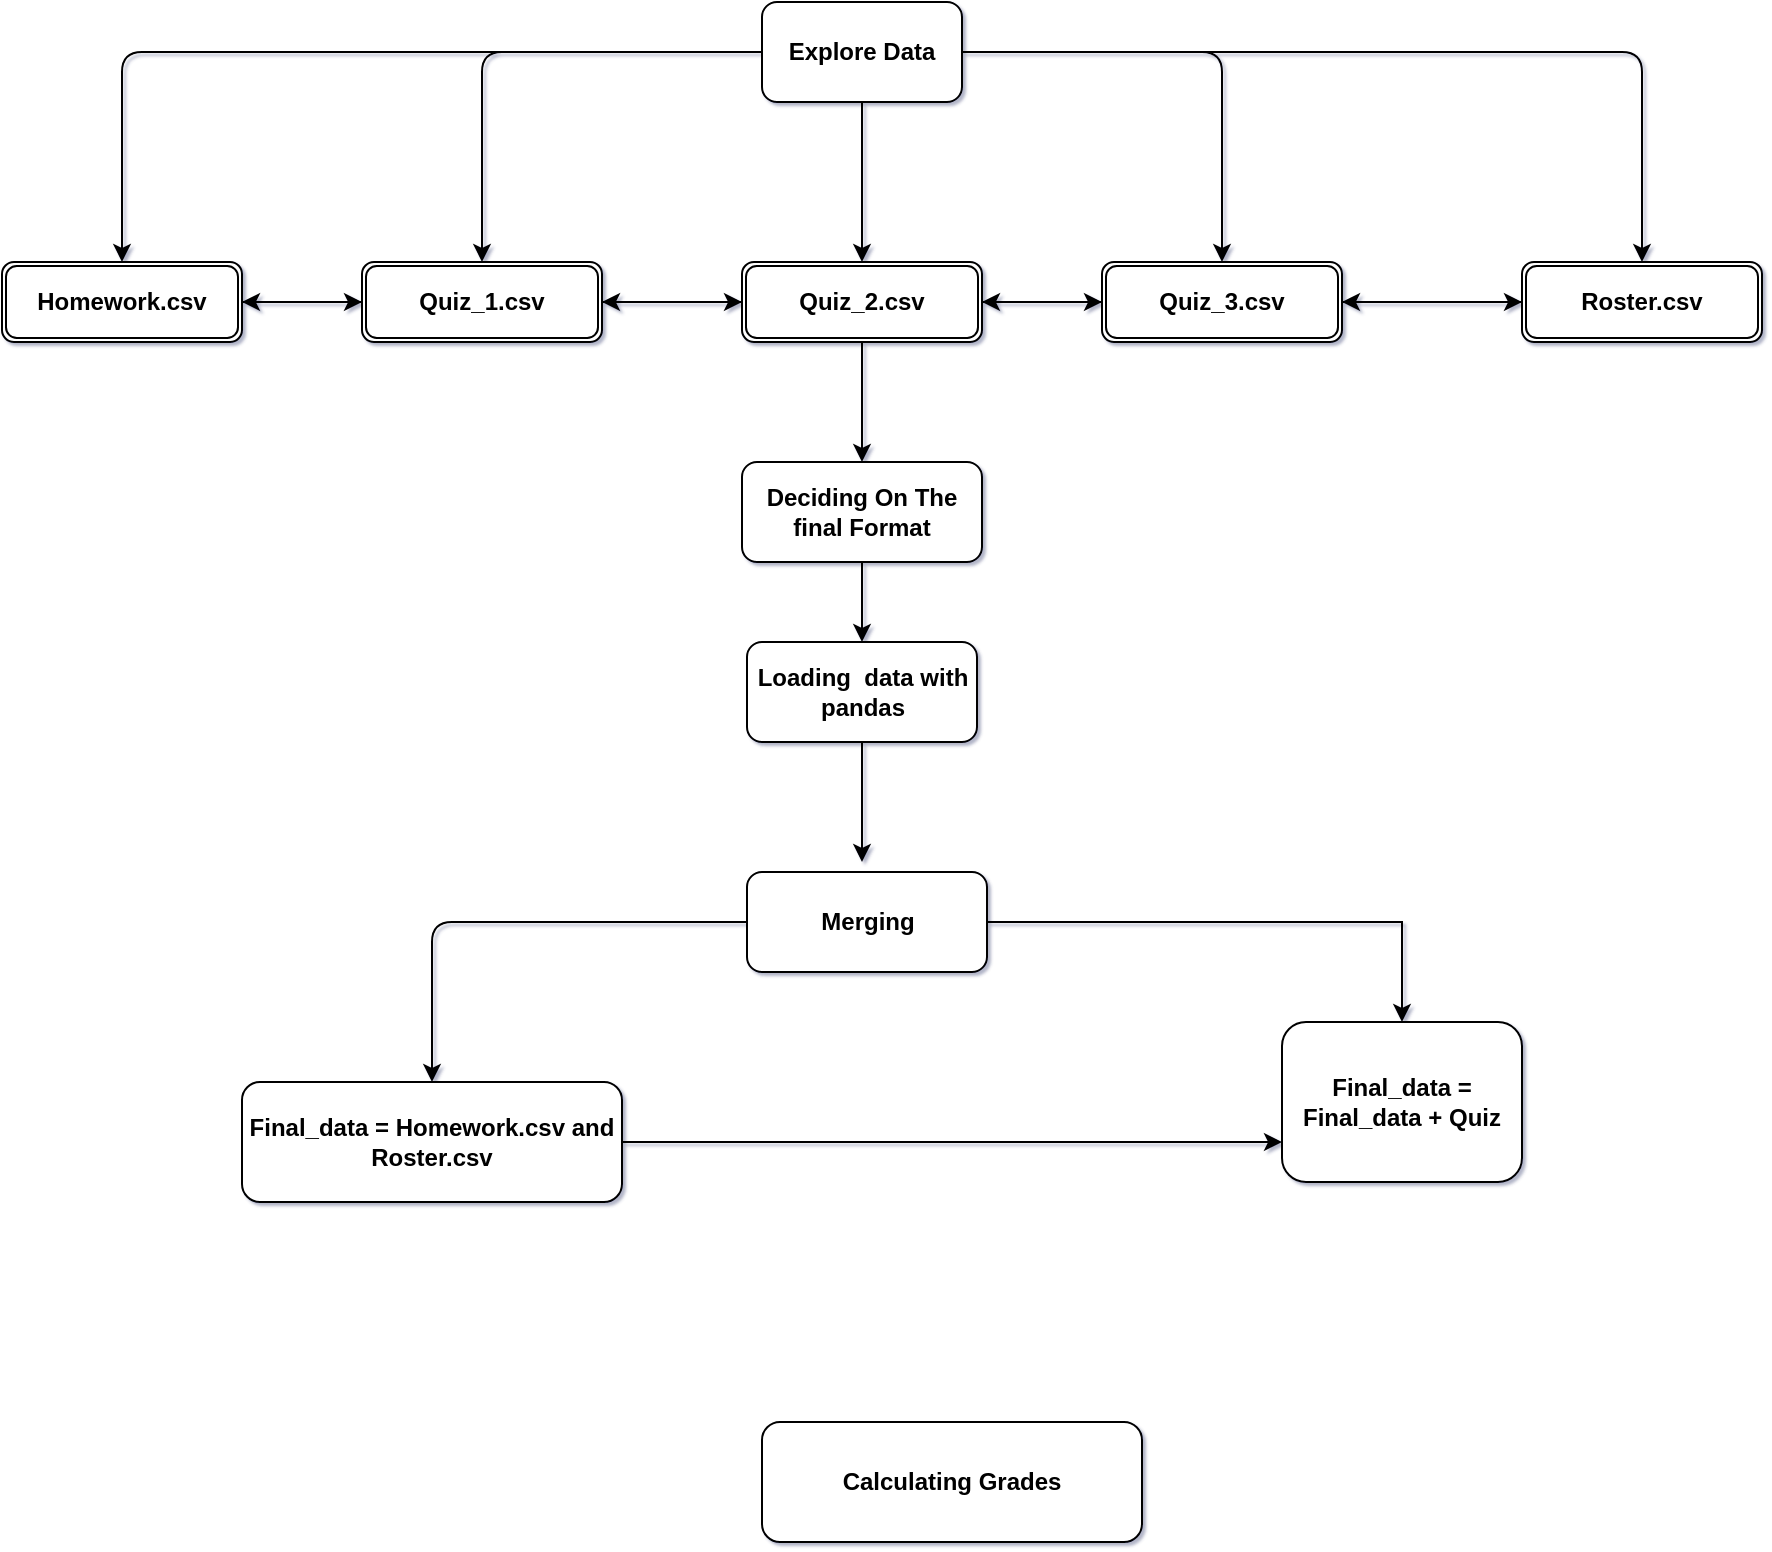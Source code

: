 <mxfile version="13.6.6" type="device"><diagram name="Page-1" id="b520641d-4fe3-3701-9064-5fc419738815"><mxGraphModel dx="976" dy="988" grid="1" gridSize="10" guides="1" tooltips="1" connect="1" arrows="1" fold="1" page="0" pageScale="1" pageWidth="1100" pageHeight="850" background="#ffffff" math="0" shadow="1"><root><mxCell id="0"/><mxCell id="1" parent="0"/><mxCell id="O5PCRiFDSknQsq4OG0rH-18" style="edgeStyle=orthogonalEdgeStyle;orthogonalLoop=1;jettySize=auto;html=1;entryX=0.5;entryY=0;entryDx=0;entryDy=0;" edge="1" parent="1" source="O5PCRiFDSknQsq4OG0rH-5" target="O5PCRiFDSknQsq4OG0rH-10"><mxGeometry relative="1" as="geometry"/></mxCell><mxCell id="O5PCRiFDSknQsq4OG0rH-19" style="edgeStyle=orthogonalEdgeStyle;orthogonalLoop=1;jettySize=auto;html=1;entryX=0.5;entryY=0;entryDx=0;entryDy=0;" edge="1" parent="1" source="O5PCRiFDSknQsq4OG0rH-5" target="O5PCRiFDSknQsq4OG0rH-12"><mxGeometry relative="1" as="geometry"/></mxCell><mxCell id="O5PCRiFDSknQsq4OG0rH-20" style="edgeStyle=orthogonalEdgeStyle;orthogonalLoop=1;jettySize=auto;html=1;entryX=0.5;entryY=0;entryDx=0;entryDy=0;" edge="1" parent="1" source="O5PCRiFDSknQsq4OG0rH-5" target="O5PCRiFDSknQsq4OG0rH-11"><mxGeometry relative="1" as="geometry"><Array as="points"><mxPoint x="270" y="15"/></Array></mxGeometry></mxCell><mxCell id="O5PCRiFDSknQsq4OG0rH-21" style="edgeStyle=orthogonalEdgeStyle;orthogonalLoop=1;jettySize=auto;html=1;" edge="1" parent="1" source="O5PCRiFDSknQsq4OG0rH-5" target="O5PCRiFDSknQsq4OG0rH-6"><mxGeometry relative="1" as="geometry"/></mxCell><mxCell id="O5PCRiFDSknQsq4OG0rH-22" style="edgeStyle=orthogonalEdgeStyle;orthogonalLoop=1;jettySize=auto;html=1;entryX=0.5;entryY=0;entryDx=0;entryDy=0;" edge="1" parent="1" source="O5PCRiFDSknQsq4OG0rH-5" target="O5PCRiFDSknQsq4OG0rH-9"><mxGeometry relative="1" as="geometry"/></mxCell><mxCell id="O5PCRiFDSknQsq4OG0rH-5" value="Explore Data" style="whiteSpace=wrap;html=1;fontStyle=1;rounded=1;" vertex="1" parent="1"><mxGeometry x="410" y="-10" width="100" height="50" as="geometry"/></mxCell><mxCell id="O5PCRiFDSknQsq4OG0rH-41" value="" style="edgeStyle=orthogonalEdgeStyle;orthogonalLoop=1;jettySize=auto;html=1;" edge="1" parent="1" source="O5PCRiFDSknQsq4OG0rH-6" target="O5PCRiFDSknQsq4OG0rH-11"><mxGeometry relative="1" as="geometry"/></mxCell><mxCell id="O5PCRiFDSknQsq4OG0rH-6" value="Homework.csv" style="shape=ext;double=1;whiteSpace=wrap;html=1;horizontal=1;fontStyle=1;rounded=1;" vertex="1" parent="1"><mxGeometry x="30" y="120" width="120" height="40" as="geometry"/></mxCell><mxCell id="O5PCRiFDSknQsq4OG0rH-49" style="edgeStyle=orthogonalEdgeStyle;orthogonalLoop=1;jettySize=auto;html=1;" edge="1" parent="1" source="O5PCRiFDSknQsq4OG0rH-9" target="O5PCRiFDSknQsq4OG0rH-12"><mxGeometry relative="1" as="geometry"/></mxCell><mxCell id="O5PCRiFDSknQsq4OG0rH-9" value="Roster.csv" style="shape=ext;double=1;whiteSpace=wrap;html=1;fontStyle=1;rounded=1;" vertex="1" parent="1"><mxGeometry x="790" y="120" width="120" height="40" as="geometry"/></mxCell><mxCell id="O5PCRiFDSknQsq4OG0rH-25" style="edgeStyle=orthogonalEdgeStyle;orthogonalLoop=1;jettySize=auto;html=1;entryX=0.5;entryY=0;entryDx=0;entryDy=0;" edge="1" parent="1" source="O5PCRiFDSknQsq4OG0rH-10" target="O5PCRiFDSknQsq4OG0rH-23"><mxGeometry relative="1" as="geometry"/></mxCell><mxCell id="O5PCRiFDSknQsq4OG0rH-43" value="" style="edgeStyle=orthogonalEdgeStyle;orthogonalLoop=1;jettySize=auto;html=1;" edge="1" parent="1" source="O5PCRiFDSknQsq4OG0rH-10" target="O5PCRiFDSknQsq4OG0rH-11"><mxGeometry relative="1" as="geometry"/></mxCell><mxCell id="O5PCRiFDSknQsq4OG0rH-48" style="edgeStyle=orthogonalEdgeStyle;orthogonalLoop=1;jettySize=auto;html=1;" edge="1" parent="1" source="O5PCRiFDSknQsq4OG0rH-10" target="O5PCRiFDSknQsq4OG0rH-12"><mxGeometry relative="1" as="geometry"/></mxCell><mxCell id="O5PCRiFDSknQsq4OG0rH-10" value="Quiz_2.csv" style="shape=ext;double=1;whiteSpace=wrap;html=1;fontStyle=1;rounded=1;" vertex="1" parent="1"><mxGeometry x="400" y="120" width="120" height="40" as="geometry"/></mxCell><mxCell id="O5PCRiFDSknQsq4OG0rH-42" style="edgeStyle=orthogonalEdgeStyle;orthogonalLoop=1;jettySize=auto;html=1;" edge="1" parent="1" source="O5PCRiFDSknQsq4OG0rH-11" target="O5PCRiFDSknQsq4OG0rH-6"><mxGeometry relative="1" as="geometry"/></mxCell><mxCell id="O5PCRiFDSknQsq4OG0rH-44" style="edgeStyle=orthogonalEdgeStyle;orthogonalLoop=1;jettySize=auto;html=1;" edge="1" parent="1" source="O5PCRiFDSknQsq4OG0rH-11" target="O5PCRiFDSknQsq4OG0rH-10"><mxGeometry relative="1" as="geometry"/></mxCell><mxCell id="O5PCRiFDSknQsq4OG0rH-11" value="Quiz_1.csv" style="shape=ext;double=1;whiteSpace=wrap;html=1;fontStyle=1;rounded=1;" vertex="1" parent="1"><mxGeometry x="210" y="120" width="120" height="40" as="geometry"/></mxCell><mxCell id="O5PCRiFDSknQsq4OG0rH-47" style="edgeStyle=orthogonalEdgeStyle;orthogonalLoop=1;jettySize=auto;html=1;" edge="1" parent="1" source="O5PCRiFDSknQsq4OG0rH-12" target="O5PCRiFDSknQsq4OG0rH-10"><mxGeometry relative="1" as="geometry"/></mxCell><mxCell id="O5PCRiFDSknQsq4OG0rH-50" style="edgeStyle=orthogonalEdgeStyle;orthogonalLoop=1;jettySize=auto;html=1;" edge="1" parent="1" source="O5PCRiFDSknQsq4OG0rH-12" target="O5PCRiFDSknQsq4OG0rH-9"><mxGeometry relative="1" as="geometry"/></mxCell><mxCell id="O5PCRiFDSknQsq4OG0rH-12" value="Quiz_3.csv" style="shape=ext;double=1;whiteSpace=wrap;html=1;fontStyle=1;rounded=1;" vertex="1" parent="1"><mxGeometry x="580" y="120" width="120" height="40" as="geometry"/></mxCell><mxCell id="O5PCRiFDSknQsq4OG0rH-53" style="edgeStyle=orthogonalEdgeStyle;orthogonalLoop=1;jettySize=auto;html=1;" edge="1" parent="1" source="O5PCRiFDSknQsq4OG0rH-23"><mxGeometry relative="1" as="geometry"><mxPoint x="460" y="310" as="targetPoint"/></mxGeometry></mxCell><mxCell id="O5PCRiFDSknQsq4OG0rH-23" value="&lt;b&gt;Deciding On The final Format&lt;/b&gt;" style="whiteSpace=wrap;html=1;rounded=1;" vertex="1" parent="1"><mxGeometry x="400" y="220" width="120" height="50" as="geometry"/></mxCell><mxCell id="O5PCRiFDSknQsq4OG0rH-57" style="edgeStyle=orthogonalEdgeStyle;orthogonalLoop=1;jettySize=auto;html=1;" edge="1" parent="1" source="O5PCRiFDSknQsq4OG0rH-51"><mxGeometry relative="1" as="geometry"><mxPoint x="460" y="420" as="targetPoint"/></mxGeometry></mxCell><mxCell id="O5PCRiFDSknQsq4OG0rH-51" value="&lt;b&gt;Loading&amp;nbsp; data with pandas&lt;/b&gt;" style="whiteSpace=wrap;html=1;rounded=1;" vertex="1" parent="1"><mxGeometry x="402.5" y="310" width="115" height="50" as="geometry"/></mxCell><mxCell id="O5PCRiFDSknQsq4OG0rH-65" style="edgeStyle=orthogonalEdgeStyle;orthogonalLoop=1;jettySize=auto;html=1;entryX=0.5;entryY=0;entryDx=0;entryDy=0;" edge="1" parent="1" source="O5PCRiFDSknQsq4OG0rH-56" target="O5PCRiFDSknQsq4OG0rH-59"><mxGeometry relative="1" as="geometry"/></mxCell><mxCell id="O5PCRiFDSknQsq4OG0rH-69" style="edgeStyle=orthogonalEdgeStyle;rounded=0;orthogonalLoop=1;jettySize=auto;html=1;entryX=0.5;entryY=0;entryDx=0;entryDy=0;shadow=0;strokeColor=#000000;" edge="1" parent="1" source="O5PCRiFDSknQsq4OG0rH-56" target="O5PCRiFDSknQsq4OG0rH-60"><mxGeometry relative="1" as="geometry"/></mxCell><mxCell id="O5PCRiFDSknQsq4OG0rH-56" value="&lt;b&gt;Merging&lt;/b&gt;" style="whiteSpace=wrap;html=1;rounded=1;" vertex="1" parent="1"><mxGeometry x="402.5" y="425" width="120" height="50" as="geometry"/></mxCell><mxCell id="O5PCRiFDSknQsq4OG0rH-63" style="edgeStyle=orthogonalEdgeStyle;orthogonalLoop=1;jettySize=auto;html=1;entryX=0;entryY=0.75;entryDx=0;entryDy=0;" edge="1" parent="1" source="O5PCRiFDSknQsq4OG0rH-59" target="O5PCRiFDSknQsq4OG0rH-60"><mxGeometry relative="1" as="geometry"/></mxCell><mxCell id="O5PCRiFDSknQsq4OG0rH-59" value="&lt;b&gt;Final_data = Homework.csv and Roster.csv&lt;/b&gt;" style="whiteSpace=wrap;html=1;rounded=1;" vertex="1" parent="1"><mxGeometry x="150" y="530" width="190" height="60" as="geometry"/></mxCell><mxCell id="O5PCRiFDSknQsq4OG0rH-60" value="&lt;b&gt;Final_data = Final_data + Quiz&lt;/b&gt;" style="whiteSpace=wrap;html=1;rounded=1;" vertex="1" parent="1"><mxGeometry x="670" y="500" width="120" height="80" as="geometry"/></mxCell><mxCell id="O5PCRiFDSknQsq4OG0rH-64" value="&lt;b&gt;Calculating Grades&lt;/b&gt;" style="whiteSpace=wrap;html=1;rounded=1;" vertex="1" parent="1"><mxGeometry x="410" y="700" width="190" height="60" as="geometry"/></mxCell></root></mxGraphModel></diagram></mxfile>